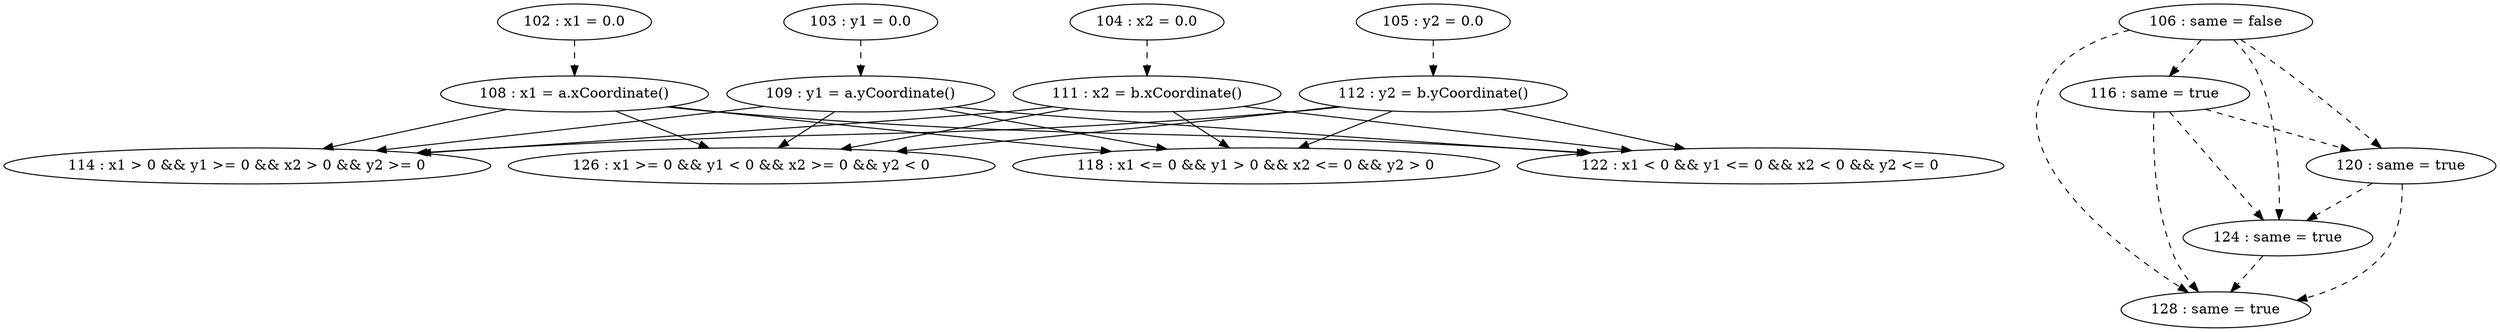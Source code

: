 digraph G {
"102 : x1 = 0.0"
"102 : x1 = 0.0" -> "108 : x1 = a.xCoordinate()" [style=dashed]
"103 : y1 = 0.0"
"103 : y1 = 0.0" -> "109 : y1 = a.yCoordinate()" [style=dashed]
"104 : x2 = 0.0"
"104 : x2 = 0.0" -> "111 : x2 = b.xCoordinate()" [style=dashed]
"105 : y2 = 0.0"
"105 : y2 = 0.0" -> "112 : y2 = b.yCoordinate()" [style=dashed]
"106 : same = false"
"106 : same = false" -> "128 : same = true" [style=dashed]
"106 : same = false" -> "124 : same = true" [style=dashed]
"106 : same = false" -> "120 : same = true" [style=dashed]
"106 : same = false" -> "116 : same = true" [style=dashed]
"108 : x1 = a.xCoordinate()"
"108 : x1 = a.xCoordinate()" -> "118 : x1 <= 0 && y1 > 0 && x2 <= 0 && y2 > 0"
"108 : x1 = a.xCoordinate()" -> "122 : x1 < 0 && y1 <= 0 && x2 < 0 && y2 <= 0"
"108 : x1 = a.xCoordinate()" -> "114 : x1 > 0 && y1 >= 0 && x2 > 0 && y2 >= 0"
"108 : x1 = a.xCoordinate()" -> "126 : x1 >= 0 && y1 < 0 && x2 >= 0 && y2 < 0"
"109 : y1 = a.yCoordinate()"
"109 : y1 = a.yCoordinate()" -> "118 : x1 <= 0 && y1 > 0 && x2 <= 0 && y2 > 0"
"109 : y1 = a.yCoordinate()" -> "122 : x1 < 0 && y1 <= 0 && x2 < 0 && y2 <= 0"
"109 : y1 = a.yCoordinate()" -> "114 : x1 > 0 && y1 >= 0 && x2 > 0 && y2 >= 0"
"109 : y1 = a.yCoordinate()" -> "126 : x1 >= 0 && y1 < 0 && x2 >= 0 && y2 < 0"
"111 : x2 = b.xCoordinate()"
"111 : x2 = b.xCoordinate()" -> "118 : x1 <= 0 && y1 > 0 && x2 <= 0 && y2 > 0"
"111 : x2 = b.xCoordinate()" -> "122 : x1 < 0 && y1 <= 0 && x2 < 0 && y2 <= 0"
"111 : x2 = b.xCoordinate()" -> "114 : x1 > 0 && y1 >= 0 && x2 > 0 && y2 >= 0"
"111 : x2 = b.xCoordinate()" -> "126 : x1 >= 0 && y1 < 0 && x2 >= 0 && y2 < 0"
"112 : y2 = b.yCoordinate()"
"112 : y2 = b.yCoordinate()" -> "118 : x1 <= 0 && y1 > 0 && x2 <= 0 && y2 > 0"
"112 : y2 = b.yCoordinate()" -> "122 : x1 < 0 && y1 <= 0 && x2 < 0 && y2 <= 0"
"112 : y2 = b.yCoordinate()" -> "114 : x1 > 0 && y1 >= 0 && x2 > 0 && y2 >= 0"
"112 : y2 = b.yCoordinate()" -> "126 : x1 >= 0 && y1 < 0 && x2 >= 0 && y2 < 0"
"114 : x1 > 0 && y1 >= 0 && x2 > 0 && y2 >= 0"
"116 : same = true"
"116 : same = true" -> "128 : same = true" [style=dashed]
"116 : same = true" -> "124 : same = true" [style=dashed]
"116 : same = true" -> "120 : same = true" [style=dashed]
"118 : x1 <= 0 && y1 > 0 && x2 <= 0 && y2 > 0"
"120 : same = true"
"120 : same = true" -> "128 : same = true" [style=dashed]
"120 : same = true" -> "124 : same = true" [style=dashed]
"122 : x1 < 0 && y1 <= 0 && x2 < 0 && y2 <= 0"
"124 : same = true"
"124 : same = true" -> "128 : same = true" [style=dashed]
"126 : x1 >= 0 && y1 < 0 && x2 >= 0 && y2 < 0"
"128 : same = true"
}